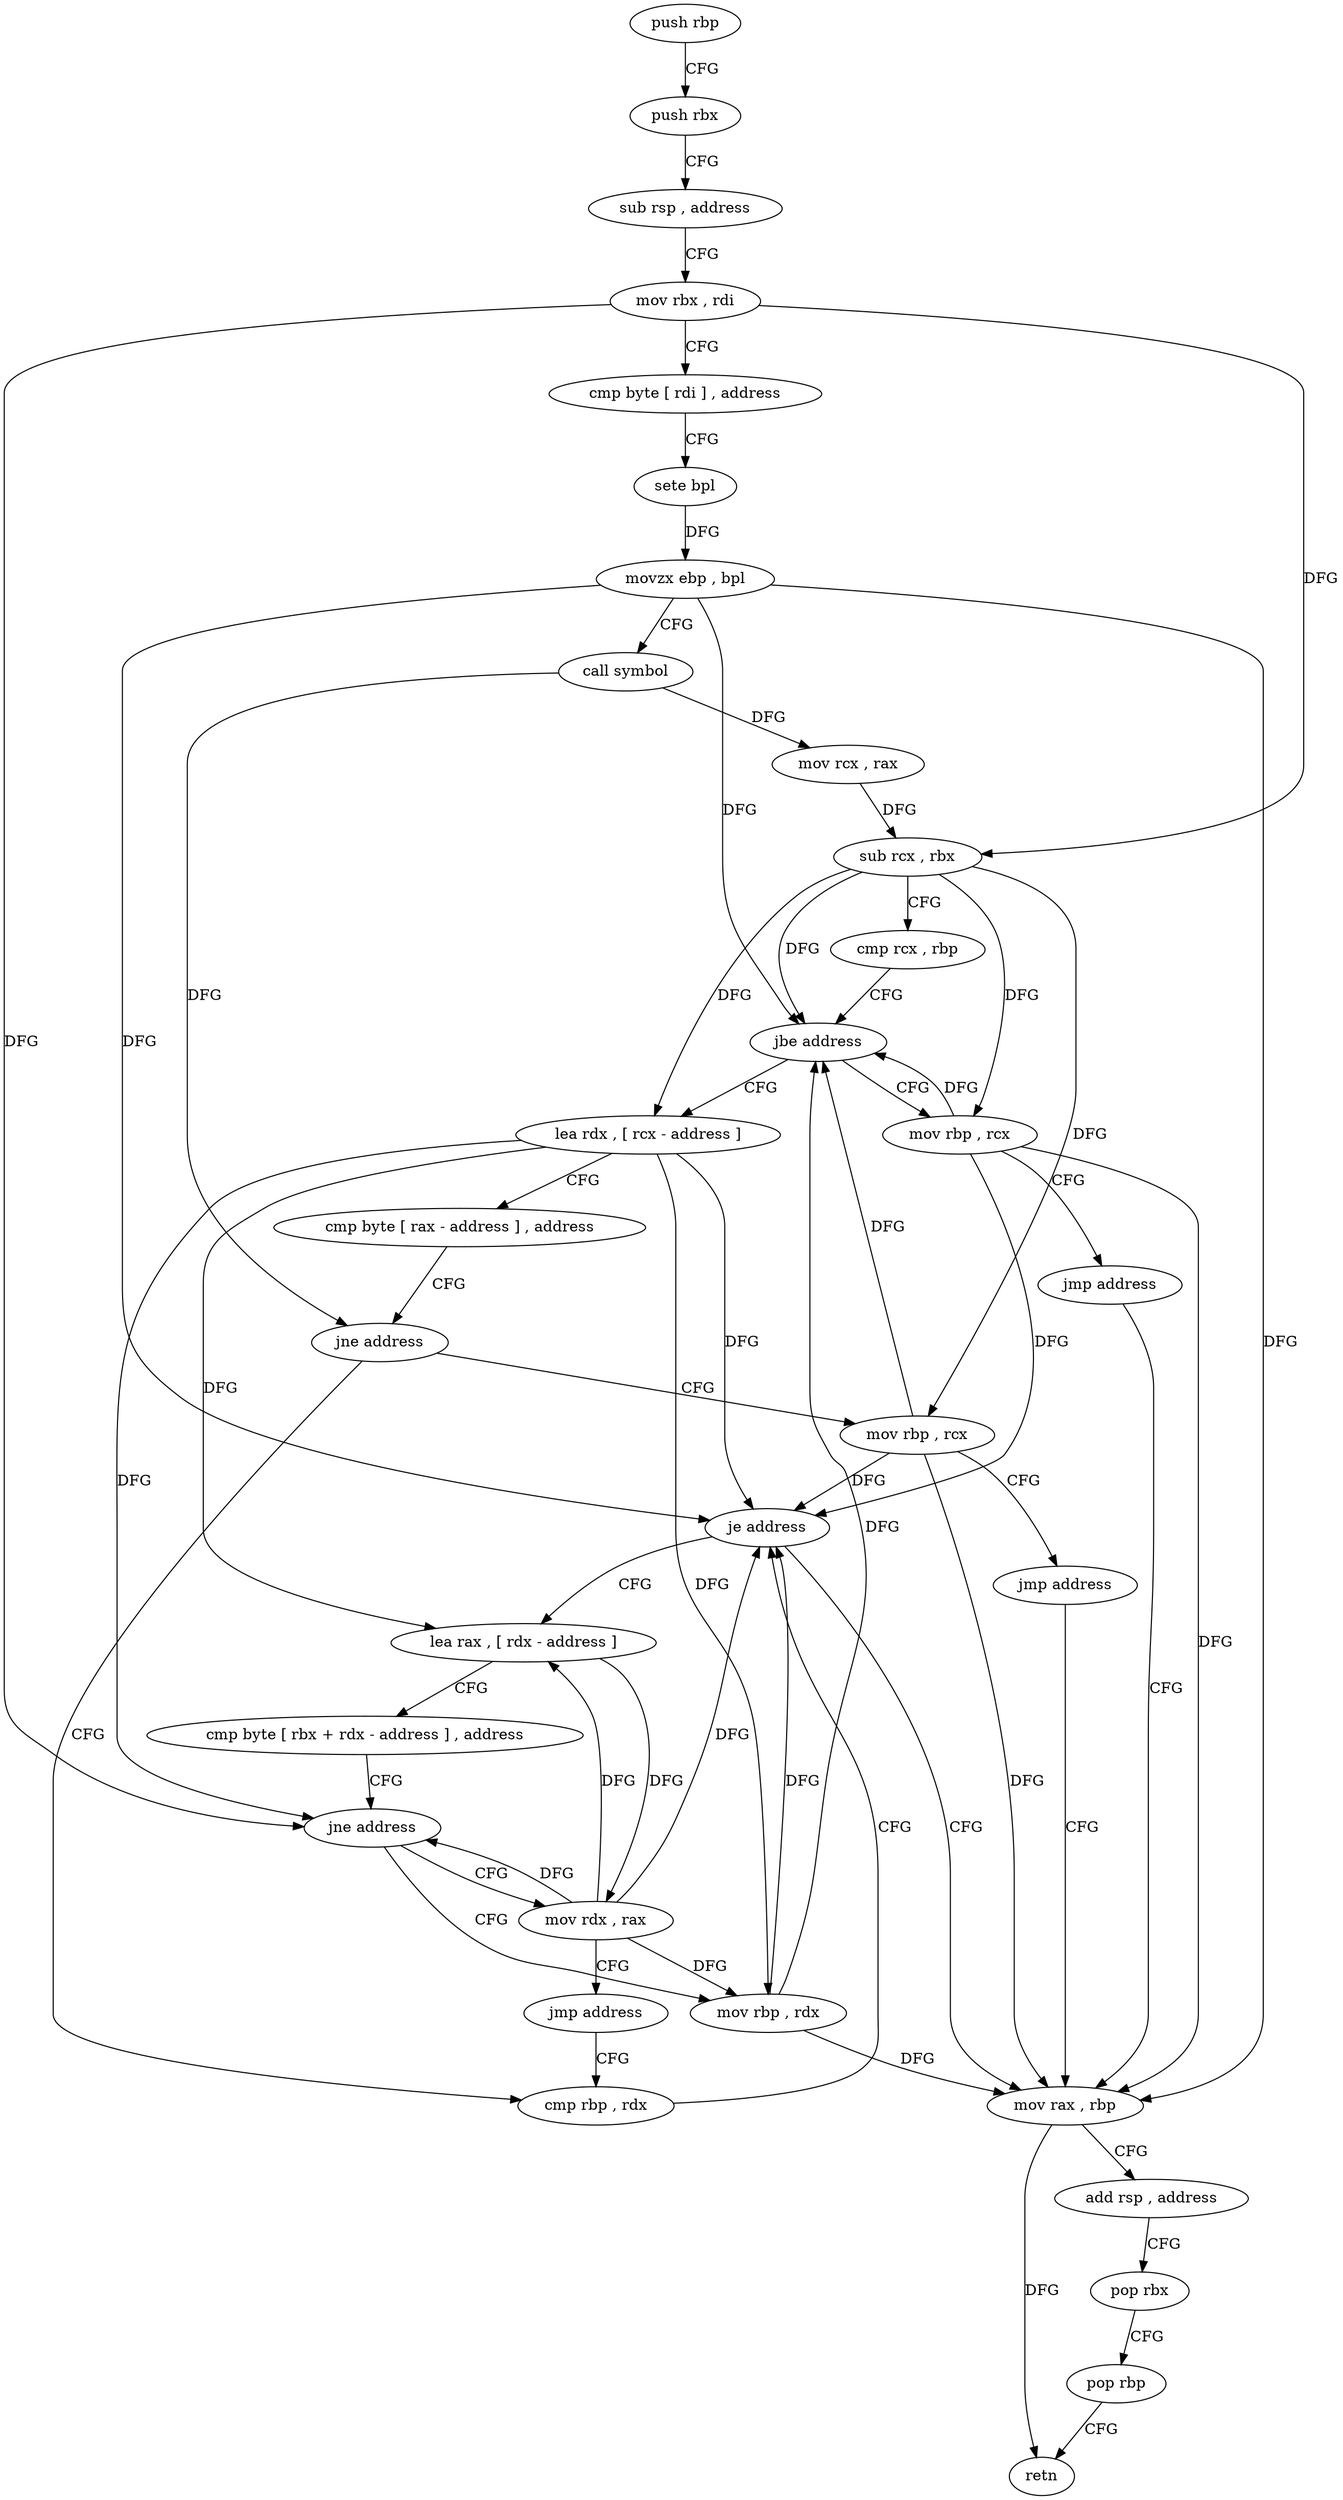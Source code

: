 digraph "func" {
"4265342" [label = "push rbp" ]
"4265343" [label = "push rbx" ]
"4265344" [label = "sub rsp , address" ]
"4265348" [label = "mov rbx , rdi" ]
"4265351" [label = "cmp byte [ rdi ] , address" ]
"4265354" [label = "sete bpl" ]
"4265358" [label = "movzx ebp , bpl" ]
"4265362" [label = "call symbol" ]
"4265367" [label = "mov rcx , rax" ]
"4265370" [label = "sub rcx , rbx" ]
"4265373" [label = "cmp rcx , rbp" ]
"4265376" [label = "jbe address" ]
"4265409" [label = "mov rbp , rcx" ]
"4265378" [label = "lea rdx , [ rcx - address ]" ]
"4265412" [label = "jmp address" ]
"4265422" [label = "mov rax , rbp" ]
"4265382" [label = "cmp byte [ rax - address ] , address" ]
"4265386" [label = "jne address" ]
"4265414" [label = "mov rbp , rcx" ]
"4265388" [label = "cmp rbp , rdx" ]
"4265425" [label = "add rsp , address" ]
"4265429" [label = "pop rbx" ]
"4265430" [label = "pop rbp" ]
"4265431" [label = "retn" ]
"4265417" [label = "jmp address" ]
"4265391" [label = "je address" ]
"4265393" [label = "lea rax , [ rdx - address ]" ]
"4265397" [label = "cmp byte [ rbx + rdx - address ] , address" ]
"4265402" [label = "jne address" ]
"4265419" [label = "mov rbp , rdx" ]
"4265404" [label = "mov rdx , rax" ]
"4265407" [label = "jmp address" ]
"4265342" -> "4265343" [ label = "CFG" ]
"4265343" -> "4265344" [ label = "CFG" ]
"4265344" -> "4265348" [ label = "CFG" ]
"4265348" -> "4265351" [ label = "CFG" ]
"4265348" -> "4265370" [ label = "DFG" ]
"4265348" -> "4265402" [ label = "DFG" ]
"4265351" -> "4265354" [ label = "CFG" ]
"4265354" -> "4265358" [ label = "DFG" ]
"4265358" -> "4265362" [ label = "CFG" ]
"4265358" -> "4265376" [ label = "DFG" ]
"4265358" -> "4265422" [ label = "DFG" ]
"4265358" -> "4265391" [ label = "DFG" ]
"4265362" -> "4265367" [ label = "DFG" ]
"4265362" -> "4265386" [ label = "DFG" ]
"4265367" -> "4265370" [ label = "DFG" ]
"4265370" -> "4265373" [ label = "CFG" ]
"4265370" -> "4265376" [ label = "DFG" ]
"4265370" -> "4265409" [ label = "DFG" ]
"4265370" -> "4265378" [ label = "DFG" ]
"4265370" -> "4265414" [ label = "DFG" ]
"4265373" -> "4265376" [ label = "CFG" ]
"4265376" -> "4265409" [ label = "CFG" ]
"4265376" -> "4265378" [ label = "CFG" ]
"4265409" -> "4265412" [ label = "CFG" ]
"4265409" -> "4265376" [ label = "DFG" ]
"4265409" -> "4265422" [ label = "DFG" ]
"4265409" -> "4265391" [ label = "DFG" ]
"4265378" -> "4265382" [ label = "CFG" ]
"4265378" -> "4265391" [ label = "DFG" ]
"4265378" -> "4265393" [ label = "DFG" ]
"4265378" -> "4265402" [ label = "DFG" ]
"4265378" -> "4265419" [ label = "DFG" ]
"4265412" -> "4265422" [ label = "CFG" ]
"4265422" -> "4265425" [ label = "CFG" ]
"4265422" -> "4265431" [ label = "DFG" ]
"4265382" -> "4265386" [ label = "CFG" ]
"4265386" -> "4265414" [ label = "CFG" ]
"4265386" -> "4265388" [ label = "CFG" ]
"4265414" -> "4265417" [ label = "CFG" ]
"4265414" -> "4265376" [ label = "DFG" ]
"4265414" -> "4265422" [ label = "DFG" ]
"4265414" -> "4265391" [ label = "DFG" ]
"4265388" -> "4265391" [ label = "CFG" ]
"4265425" -> "4265429" [ label = "CFG" ]
"4265429" -> "4265430" [ label = "CFG" ]
"4265430" -> "4265431" [ label = "CFG" ]
"4265417" -> "4265422" [ label = "CFG" ]
"4265391" -> "4265422" [ label = "CFG" ]
"4265391" -> "4265393" [ label = "CFG" ]
"4265393" -> "4265397" [ label = "CFG" ]
"4265393" -> "4265404" [ label = "DFG" ]
"4265397" -> "4265402" [ label = "CFG" ]
"4265402" -> "4265419" [ label = "CFG" ]
"4265402" -> "4265404" [ label = "CFG" ]
"4265419" -> "4265422" [ label = "DFG" ]
"4265419" -> "4265376" [ label = "DFG" ]
"4265419" -> "4265391" [ label = "DFG" ]
"4265404" -> "4265407" [ label = "CFG" ]
"4265404" -> "4265391" [ label = "DFG" ]
"4265404" -> "4265393" [ label = "DFG" ]
"4265404" -> "4265402" [ label = "DFG" ]
"4265404" -> "4265419" [ label = "DFG" ]
"4265407" -> "4265388" [ label = "CFG" ]
}
